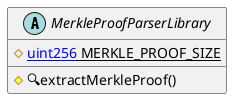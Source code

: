 @startuml
' -- generated by: https://marketplace.visualstudio.com/items?itemName=tintinweb.solidity-visual-auditor
'
' -- for auto-render install: https://marketplace.visualstudio.com/items?itemName=jebbs.plantuml
' -- options --



' -- classes --


abstract MerkleProofParserLibrary {
    ' -- inheritance --

    ' -- usingFor --

    ' -- vars --
	#{static}[[uint256]] MERKLE_PROOF_SIZE

    ' -- methods --
	#🔍extractMerkleProof()

}
' -- inheritance / usingFor --

@enduml